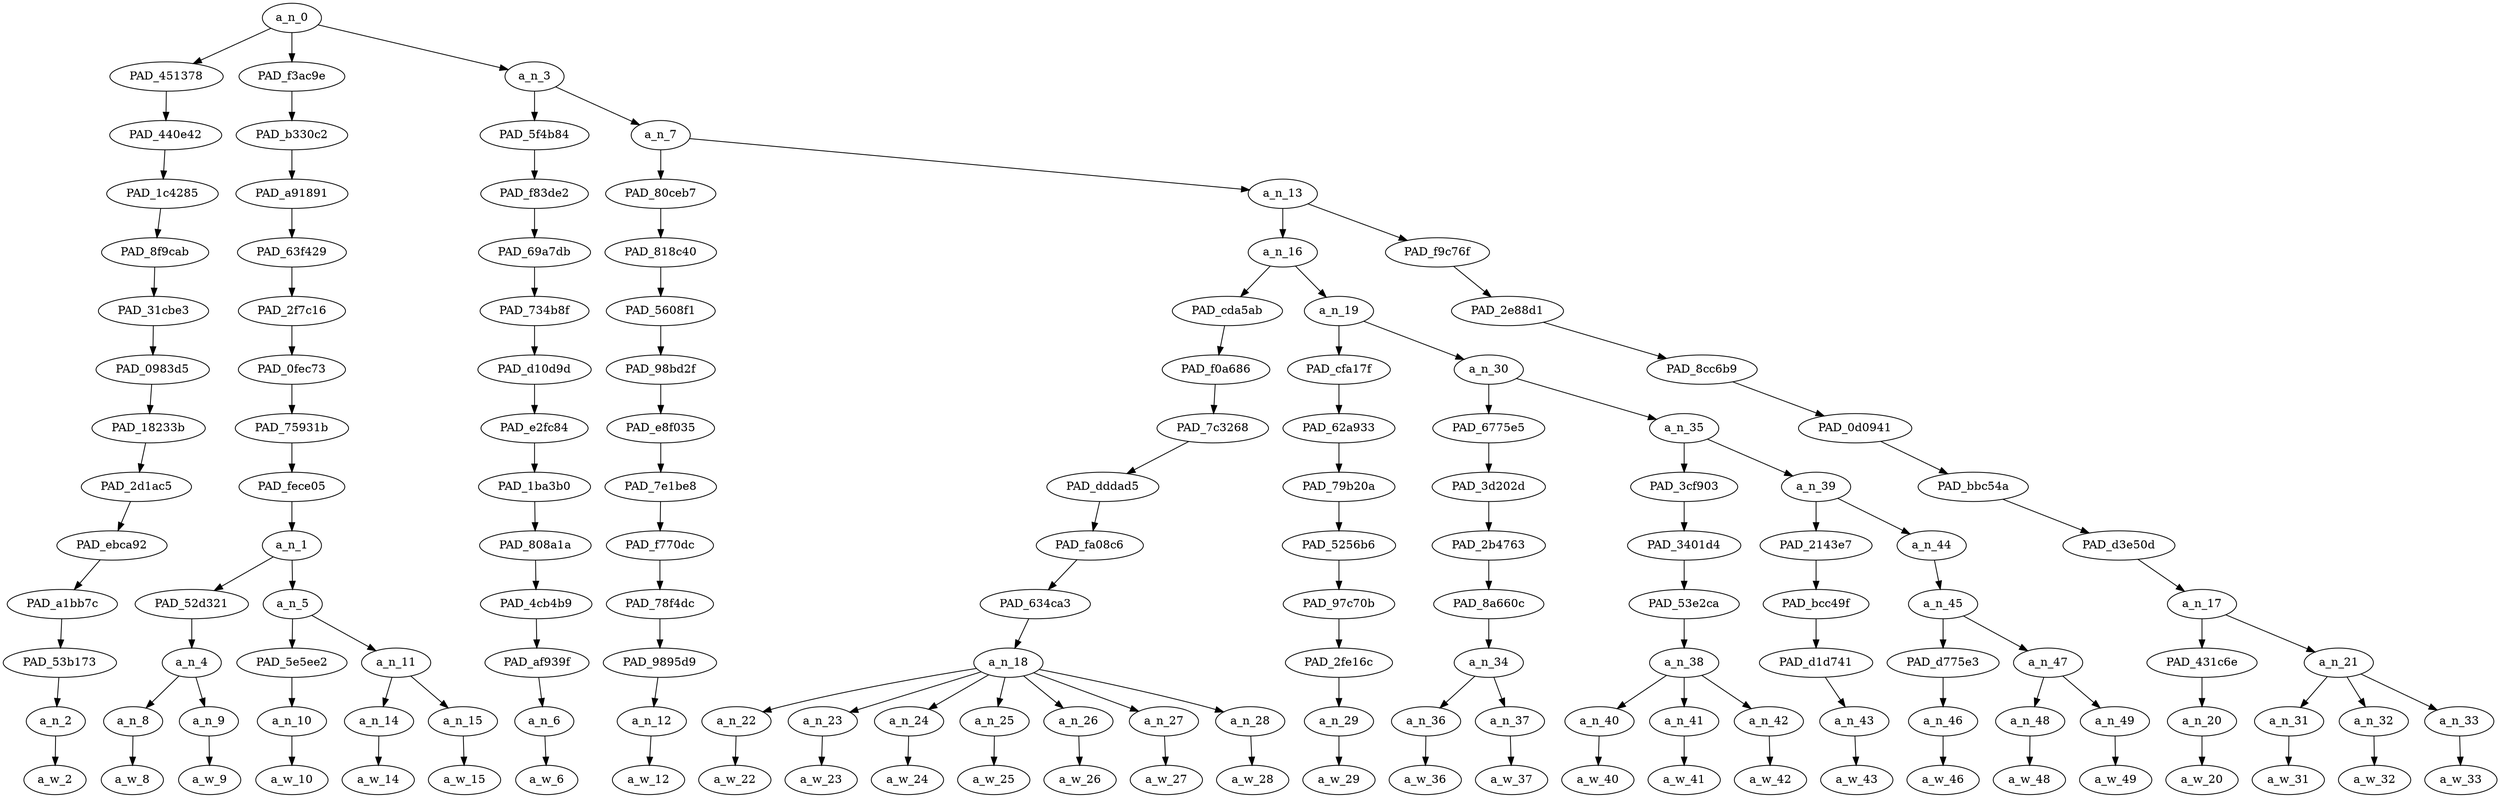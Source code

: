 strict digraph "" {
	a_n_0	[div_dir=1,
		index=0,
		level=13,
		pos="5.452799479166667,13!",
		text_span="[0, 1, 2, 3, 4, 5, 6, 7, 8, 9, 10, 11, 12, 13, 14, 15, 16, 17, 18, 19, 20, 21, 22, 23, 24, 25, 26, 27, 28]",
		value=0.99999999];
	PAD_451378	[div_dir=1,
		index=1,
		level=12,
		pos="5.0,12!",
		text_span="[5]",
		value=0.02252999];
	a_n_0 -> PAD_451378;
	PAD_f3ac9e	[div_dir=1,
		index=0,
		level=12,
		pos="1.625,12!",
		text_span="[0, 1, 2, 3, 4]",
		value=0.15309829];
	a_n_0 -> PAD_f3ac9e;
	a_n_3	[div_dir=1,
		index=2,
		level=12,
		pos="9.7333984375,12!",
		text_span="[6, 7, 8, 9, 10, 11, 12, 13, 14, 15, 16, 17, 18, 19, 20, 21, 22, 23, 24, 25, 26, 27, 28]",
		value=0.82433100];
	a_n_0 -> a_n_3;
	PAD_440e42	[div_dir=1,
		index=1,
		level=11,
		pos="5.0,11!",
		text_span="[5]",
		value=0.02252999];
	PAD_451378 -> PAD_440e42;
	PAD_1c4285	[div_dir=1,
		index=1,
		level=10,
		pos="5.0,10!",
		text_span="[5]",
		value=0.02252999];
	PAD_440e42 -> PAD_1c4285;
	PAD_8f9cab	[div_dir=1,
		index=1,
		level=9,
		pos="5.0,9!",
		text_span="[5]",
		value=0.02252999];
	PAD_1c4285 -> PAD_8f9cab;
	PAD_31cbe3	[div_dir=1,
		index=1,
		level=8,
		pos="5.0,8!",
		text_span="[5]",
		value=0.02252999];
	PAD_8f9cab -> PAD_31cbe3;
	PAD_0983d5	[div_dir=1,
		index=1,
		level=7,
		pos="5.0,7!",
		text_span="[5]",
		value=0.02252999];
	PAD_31cbe3 -> PAD_0983d5;
	PAD_18233b	[div_dir=1,
		index=1,
		level=6,
		pos="5.0,6!",
		text_span="[5]",
		value=0.02252999];
	PAD_0983d5 -> PAD_18233b;
	PAD_2d1ac5	[div_dir=1,
		index=1,
		level=5,
		pos="5.0,5!",
		text_span="[5]",
		value=0.02252999];
	PAD_18233b -> PAD_2d1ac5;
	PAD_ebca92	[div_dir=1,
		index=1,
		level=4,
		pos="5.0,4!",
		text_span="[5]",
		value=0.02252999];
	PAD_2d1ac5 -> PAD_ebca92;
	PAD_a1bb7c	[div_dir=1,
		index=2,
		level=3,
		pos="5.0,3!",
		text_span="[5]",
		value=0.02252999];
	PAD_ebca92 -> PAD_a1bb7c;
	PAD_53b173	[div_dir=1,
		index=3,
		level=2,
		pos="5.0,2!",
		text_span="[5]",
		value=0.02252999];
	PAD_a1bb7c -> PAD_53b173;
	a_n_2	[div_dir=1,
		index=5,
		level=1,
		pos="5.0,1!",
		text_span="[5]",
		value=0.02252999];
	PAD_53b173 -> a_n_2;
	a_w_2	[div_dir=0,
		index=5,
		level=0,
		pos="5,0!",
		text_span="[5]",
		value=i];
	a_n_2 -> a_w_2;
	PAD_b330c2	[div_dir=1,
		index=0,
		level=11,
		pos="1.625,11!",
		text_span="[0, 1, 2, 3, 4]",
		value=0.15309829];
	PAD_f3ac9e -> PAD_b330c2;
	PAD_a91891	[div_dir=1,
		index=0,
		level=10,
		pos="1.625,10!",
		text_span="[0, 1, 2, 3, 4]",
		value=0.15309829];
	PAD_b330c2 -> PAD_a91891;
	PAD_63f429	[div_dir=1,
		index=0,
		level=9,
		pos="1.625,9!",
		text_span="[0, 1, 2, 3, 4]",
		value=0.15309829];
	PAD_a91891 -> PAD_63f429;
	PAD_2f7c16	[div_dir=1,
		index=0,
		level=8,
		pos="1.625,8!",
		text_span="[0, 1, 2, 3, 4]",
		value=0.15309829];
	PAD_63f429 -> PAD_2f7c16;
	PAD_0fec73	[div_dir=1,
		index=0,
		level=7,
		pos="1.625,7!",
		text_span="[0, 1, 2, 3, 4]",
		value=0.15309829];
	PAD_2f7c16 -> PAD_0fec73;
	PAD_75931b	[div_dir=1,
		index=0,
		level=6,
		pos="1.625,6!",
		text_span="[0, 1, 2, 3, 4]",
		value=0.15309829];
	PAD_0fec73 -> PAD_75931b;
	PAD_fece05	[div_dir=1,
		index=0,
		level=5,
		pos="1.625,5!",
		text_span="[0, 1, 2, 3, 4]",
		value=0.15309829];
	PAD_75931b -> PAD_fece05;
	a_n_1	[div_dir=1,
		index=0,
		level=4,
		pos="1.625,4!",
		text_span="[0, 1, 2, 3, 4]",
		value=0.15309829];
	PAD_fece05 -> a_n_1;
	PAD_52d321	[div_dir=1,
		index=0,
		level=3,
		pos="0.5,3!",
		text_span="[0, 1]",
		value=0.08531311];
	a_n_1 -> PAD_52d321;
	a_n_5	[div_dir=1,
		index=1,
		level=3,
		pos="2.75,3!",
		text_span="[2, 3, 4]",
		value=0.06774523];
	a_n_1 -> a_n_5;
	a_n_4	[div_dir=1,
		index=0,
		level=2,
		pos="0.5,2!",
		text_span="[0, 1]",
		value=0.08531311];
	PAD_52d321 -> a_n_4;
	a_n_8	[div_dir=1,
		index=0,
		level=1,
		pos="0.0,1!",
		text_span="[0]",
		value=0.05040503];
	a_n_4 -> a_n_8;
	a_n_9	[div_dir=-1,
		index=1,
		level=1,
		pos="1.0,1!",
		text_span="[1]",
		value=0.03481886];
	a_n_4 -> a_n_9;
	a_w_8	[div_dir=0,
		index=0,
		level=0,
		pos="0,0!",
		text_span="[0]",
		value="<user>"];
	a_n_8 -> a_w_8;
	a_w_9	[div_dir=0,
		index=1,
		level=0,
		pos="1,0!",
		text_span="[1]",
		value="<user>1"];
	a_n_9 -> a_w_9;
	PAD_5e5ee2	[div_dir=1,
		index=1,
		level=2,
		pos="2.0,2!",
		text_span="[2]",
		value=0.02196795];
	a_n_5 -> PAD_5e5ee2;
	a_n_11	[div_dir=1,
		index=2,
		level=2,
		pos="3.5,2!",
		text_span="[3, 4]",
		value=0.04576100];
	a_n_5 -> a_n_11;
	a_n_10	[div_dir=1,
		index=2,
		level=1,
		pos="2.0,1!",
		text_span="[2]",
		value=0.02196795];
	PAD_5e5ee2 -> a_n_10;
	a_w_10	[div_dir=0,
		index=2,
		level=0,
		pos="2,0!",
		text_span="[2]",
		value=on];
	a_n_10 -> a_w_10;
	a_n_14	[div_dir=1,
		index=3,
		level=1,
		pos="3.0,1!",
		text_span="[3]",
		value=0.02002299];
	a_n_11 -> a_n_14;
	a_n_15	[div_dir=-1,
		index=4,
		level=1,
		pos="4.0,1!",
		text_span="[4]",
		value=0.02572127];
	a_n_11 -> a_n_15;
	a_w_14	[div_dir=0,
		index=3,
		level=0,
		pos="3,0!",
		text_span="[3]",
		value=the];
	a_n_14 -> a_w_14;
	a_w_15	[div_dir=0,
		index=4,
		level=0,
		pos="4,0!",
		text_span="[4]",
		value=contrary];
	a_n_15 -> a_w_15;
	PAD_5f4b84	[div_dir=-1,
		index=2,
		level=11,
		pos="6.0,11!",
		text_span="[6]",
		value=0.02623982];
	a_n_3 -> PAD_5f4b84;
	a_n_7	[div_dir=1,
		index=3,
		level=11,
		pos="13.466796875,11!",
		text_span="[7, 8, 9, 10, 11, 12, 13, 14, 15, 16, 17, 18, 19, 20, 21, 22, 23, 24, 25, 26, 27, 28]",
		value=0.79806164];
	a_n_3 -> a_n_7;
	PAD_f83de2	[div_dir=-1,
		index=2,
		level=10,
		pos="6.0,10!",
		text_span="[6]",
		value=0.02623982];
	PAD_5f4b84 -> PAD_f83de2;
	PAD_69a7db	[div_dir=-1,
		index=2,
		level=9,
		pos="6.0,9!",
		text_span="[6]",
		value=0.02623982];
	PAD_f83de2 -> PAD_69a7db;
	PAD_734b8f	[div_dir=-1,
		index=2,
		level=8,
		pos="6.0,8!",
		text_span="[6]",
		value=0.02623982];
	PAD_69a7db -> PAD_734b8f;
	PAD_d10d9d	[div_dir=-1,
		index=2,
		level=7,
		pos="6.0,7!",
		text_span="[6]",
		value=0.02623982];
	PAD_734b8f -> PAD_d10d9d;
	PAD_e2fc84	[div_dir=-1,
		index=2,
		level=6,
		pos="6.0,6!",
		text_span="[6]",
		value=0.02623982];
	PAD_d10d9d -> PAD_e2fc84;
	PAD_1ba3b0	[div_dir=-1,
		index=2,
		level=5,
		pos="6.0,5!",
		text_span="[6]",
		value=0.02623982];
	PAD_e2fc84 -> PAD_1ba3b0;
	PAD_808a1a	[div_dir=-1,
		index=2,
		level=4,
		pos="6.0,4!",
		text_span="[6]",
		value=0.02623982];
	PAD_1ba3b0 -> PAD_808a1a;
	PAD_4cb4b9	[div_dir=-1,
		index=3,
		level=3,
		pos="6.0,3!",
		text_span="[6]",
		value=0.02623982];
	PAD_808a1a -> PAD_4cb4b9;
	PAD_af939f	[div_dir=-1,
		index=4,
		level=2,
		pos="6.0,2!",
		text_span="[6]",
		value=0.02623982];
	PAD_4cb4b9 -> PAD_af939f;
	a_n_6	[div_dir=-1,
		index=6,
		level=1,
		pos="6.0,1!",
		text_span="[6]",
		value=0.02623982];
	PAD_af939f -> a_n_6;
	a_w_6	[div_dir=0,
		index=6,
		level=0,
		pos="6,0!",
		text_span="[6]",
		value=have];
	a_n_6 -> a_w_6;
	PAD_80ceb7	[div_dir=1,
		index=3,
		level=10,
		pos="7.0,10!",
		text_span="[7]",
		value=0.01788558];
	a_n_7 -> PAD_80ceb7;
	a_n_13	[div_dir=1,
		index=4,
		level=10,
		pos="19.93359375,10!",
		text_span="[8, 9, 10, 11, 12, 13, 14, 15, 16, 17, 18, 19, 20, 21, 22, 23, 24, 25, 26, 27, 28]",
		value=0.78014396];
	a_n_7 -> a_n_13;
	PAD_818c40	[div_dir=1,
		index=3,
		level=9,
		pos="7.0,9!",
		text_span="[7]",
		value=0.01788558];
	PAD_80ceb7 -> PAD_818c40;
	PAD_5608f1	[div_dir=1,
		index=3,
		level=8,
		pos="7.0,8!",
		text_span="[7]",
		value=0.01788558];
	PAD_818c40 -> PAD_5608f1;
	PAD_98bd2f	[div_dir=1,
		index=3,
		level=7,
		pos="7.0,7!",
		text_span="[7]",
		value=0.01788558];
	PAD_5608f1 -> PAD_98bd2f;
	PAD_e8f035	[div_dir=1,
		index=3,
		level=6,
		pos="7.0,6!",
		text_span="[7]",
		value=0.01788558];
	PAD_98bd2f -> PAD_e8f035;
	PAD_7e1be8	[div_dir=1,
		index=3,
		level=5,
		pos="7.0,5!",
		text_span="[7]",
		value=0.01788558];
	PAD_e8f035 -> PAD_7e1be8;
	PAD_f770dc	[div_dir=1,
		index=3,
		level=4,
		pos="7.0,4!",
		text_span="[7]",
		value=0.01788558];
	PAD_7e1be8 -> PAD_f770dc;
	PAD_78f4dc	[div_dir=1,
		index=4,
		level=3,
		pos="7.0,3!",
		text_span="[7]",
		value=0.01788558];
	PAD_f770dc -> PAD_78f4dc;
	PAD_9895d9	[div_dir=1,
		index=5,
		level=2,
		pos="7.0,2!",
		text_span="[7]",
		value=0.01788558];
	PAD_78f4dc -> PAD_9895d9;
	a_n_12	[div_dir=1,
		index=7,
		level=1,
		pos="7.0,1!",
		text_span="[7]",
		value=0.01788558];
	PAD_9895d9 -> a_n_12;
	a_w_12	[div_dir=0,
		index=7,
		level=0,
		pos="7,0!",
		text_span="[7]",
		value=seen];
	a_n_12 -> a_w_12;
	a_n_16	[div_dir=1,
		index=4,
		level=9,
		pos="13.8671875,9!",
		text_span="[8, 9, 10, 11, 12, 13, 14, 15, 16, 17, 18, 19, 20, 21, 22, 23, 24]",
		value=0.65419444];
	a_n_13 -> a_n_16;
	PAD_f9c76f	[div_dir=-1,
		index=5,
		level=9,
		pos="26.0,9!",
		text_span="[25, 26, 27, 28]",
		value=0.12592573];
	a_n_13 -> PAD_f9c76f;
	PAD_cda5ab	[div_dir=-1,
		index=4,
		level=8,
		pos="11.0,8!",
		text_span="[8, 9, 10, 11, 12, 13, 14]",
		value=0.27414154];
	a_n_16 -> PAD_cda5ab;
	a_n_19	[div_dir=1,
		index=5,
		level=8,
		pos="16.734375,8!",
		text_span="[15, 16, 17, 18, 19, 20, 21, 22, 23, 24]",
		value=0.38000536];
	a_n_16 -> a_n_19;
	PAD_f0a686	[div_dir=-1,
		index=4,
		level=7,
		pos="11.0,7!",
		text_span="[8, 9, 10, 11, 12, 13, 14]",
		value=0.27414154];
	PAD_cda5ab -> PAD_f0a686;
	PAD_7c3268	[div_dir=-1,
		index=4,
		level=6,
		pos="11.0,6!",
		text_span="[8, 9, 10, 11, 12, 13, 14]",
		value=0.27414154];
	PAD_f0a686 -> PAD_7c3268;
	PAD_dddad5	[div_dir=-1,
		index=4,
		level=5,
		pos="11.0,5!",
		text_span="[8, 9, 10, 11, 12, 13, 14]",
		value=0.27414154];
	PAD_7c3268 -> PAD_dddad5;
	PAD_fa08c6	[div_dir=-1,
		index=4,
		level=4,
		pos="11.0,4!",
		text_span="[8, 9, 10, 11, 12, 13, 14]",
		value=0.27414154];
	PAD_dddad5 -> PAD_fa08c6;
	PAD_634ca3	[div_dir=-1,
		index=5,
		level=3,
		pos="11.0,3!",
		text_span="[8, 9, 10, 11, 12, 13, 14]",
		value=0.27414154];
	PAD_fa08c6 -> PAD_634ca3;
	a_n_18	[div_dir=-1,
		index=6,
		level=2,
		pos="11.0,2!",
		text_span="[8, 9, 10, 11, 12, 13, 14]",
		value=0.27414154];
	PAD_634ca3 -> a_n_18;
	a_n_22	[div_dir=-1,
		index=8,
		level=1,
		pos="8.0,1!",
		text_span="[8]",
		value=0.01910681];
	a_n_18 -> a_n_22;
	a_n_23	[div_dir=-1,
		index=9,
		level=1,
		pos="9.0,1!",
		text_span="[9]",
		value=0.02271374];
	a_n_18 -> a_n_23;
	a_n_24	[div_dir=1,
		index=10,
		level=1,
		pos="10.0,1!",
		text_span="[10]",
		value=0.07188999];
	a_n_18 -> a_n_24;
	a_n_25	[div_dir=-1,
		index=11,
		level=1,
		pos="11.0,1!",
		text_span="[11]",
		value=0.05908069];
	a_n_18 -> a_n_25;
	a_n_26	[div_dir=-1,
		index=12,
		level=1,
		pos="12.0,1!",
		text_span="[12]",
		value=0.05070700];
	a_n_18 -> a_n_26;
	a_n_27	[div_dir=1,
		index=13,
		level=1,
		pos="13.0,1!",
		text_span="[13]",
		value=0.02299792];
	a_n_18 -> a_n_27;
	a_n_28	[div_dir=1,
		index=14,
		level=1,
		pos="14.0,1!",
		text_span="[14]",
		value=0.02755246];
	a_n_18 -> a_n_28;
	a_w_22	[div_dir=0,
		index=8,
		level=0,
		pos="8,0!",
		text_span="[8]",
		value=many];
	a_n_22 -> a_w_22;
	a_w_23	[div_dir=0,
		index=9,
		level=0,
		pos="9,0!",
		text_span="[9]",
		value=a];
	a_n_23 -> a_w_23;
	a_w_24	[div_dir=0,
		index=10,
		level=0,
		pos="10,0!",
		text_span="[10]",
		value=uu];
	a_n_24 -> a_w_24;
	a_w_25	[div_dir=0,
		index=11,
		level=0,
		pos="11,0!",
		text_span="[11]",
		value=congregation];
	a_n_25 -> a_w_25;
	a_w_26	[div_dir=0,
		index=12,
		level=0,
		pos="12,0!",
		text_span="[12]",
		value=piss];
	a_n_26 -> a_w_26;
	a_w_27	[div_dir=0,
		index=13,
		level=0,
		pos="13,0!",
		text_span="[13]",
		value=and];
	a_n_27 -> a_w_27;
	a_w_28	[div_dir=0,
		index=14,
		level=0,
		pos="14,0!",
		text_span="[14]",
		value=moan];
	a_n_28 -> a_w_28;
	PAD_cfa17f	[div_dir=1,
		index=5,
		level=7,
		pos="15.0,7!",
		text_span="[15]",
		value=0.02023887];
	a_n_19 -> PAD_cfa17f;
	a_n_30	[div_dir=1,
		index=6,
		level=7,
		pos="18.46875,7!",
		text_span="[16, 17, 18, 19, 20, 21, 22, 23, 24]",
		value=0.35963592];
	a_n_19 -> a_n_30;
	PAD_62a933	[div_dir=1,
		index=5,
		level=6,
		pos="15.0,6!",
		text_span="[15]",
		value=0.02023887];
	PAD_cfa17f -> PAD_62a933;
	PAD_79b20a	[div_dir=1,
		index=5,
		level=5,
		pos="15.0,5!",
		text_span="[15]",
		value=0.02023887];
	PAD_62a933 -> PAD_79b20a;
	PAD_5256b6	[div_dir=1,
		index=5,
		level=4,
		pos="15.0,4!",
		text_span="[15]",
		value=0.02023887];
	PAD_79b20a -> PAD_5256b6;
	PAD_97c70b	[div_dir=1,
		index=6,
		level=3,
		pos="15.0,3!",
		text_span="[15]",
		value=0.02023887];
	PAD_5256b6 -> PAD_97c70b;
	PAD_2fe16c	[div_dir=1,
		index=7,
		level=2,
		pos="15.0,2!",
		text_span="[15]",
		value=0.02023887];
	PAD_97c70b -> PAD_2fe16c;
	a_n_29	[div_dir=1,
		index=15,
		level=1,
		pos="15.0,1!",
		text_span="[15]",
		value=0.02023887];
	PAD_2fe16c -> a_n_29;
	a_w_29	[div_dir=0,
		index=15,
		level=0,
		pos="15,0!",
		text_span="[15]",
		value=about];
	a_n_29 -> a_w_29;
	PAD_6775e5	[div_dir=1,
		index=6,
		level=6,
		pos="16.5,6!",
		text_span="[16, 17]",
		value=0.12479178];
	a_n_30 -> PAD_6775e5;
	a_n_35	[div_dir=1,
		index=7,
		level=6,
		pos="20.4375,6!",
		text_span="[18, 19, 20, 21, 22, 23, 24]",
		value=0.23471634];
	a_n_30 -> a_n_35;
	PAD_3d202d	[div_dir=1,
		index=6,
		level=5,
		pos="16.5,5!",
		text_span="[16, 17]",
		value=0.12479178];
	PAD_6775e5 -> PAD_3d202d;
	PAD_2b4763	[div_dir=1,
		index=6,
		level=4,
		pos="16.5,4!",
		text_span="[16, 17]",
		value=0.12479178];
	PAD_3d202d -> PAD_2b4763;
	PAD_8a660c	[div_dir=1,
		index=7,
		level=3,
		pos="16.5,3!",
		text_span="[16, 17]",
		value=0.12479178];
	PAD_2b4763 -> PAD_8a660c;
	a_n_34	[div_dir=1,
		index=8,
		level=2,
		pos="16.5,2!",
		text_span="[16, 17]",
		value=0.12479178];
	PAD_8a660c -> a_n_34;
	a_n_36	[div_dir=-1,
		index=16,
		level=1,
		pos="16.0,1!",
		text_span="[16]",
		value=0.03731269];
	a_n_34 -> a_n_36;
	a_n_37	[div_dir=1,
		index=17,
		level=1,
		pos="17.0,1!",
		text_span="[17]",
		value=0.08740424];
	a_n_34 -> a_n_37;
	a_w_36	[div_dir=0,
		index=16,
		level=0,
		pos="16,0!",
		text_span="[16]",
		value=racism];
	a_n_36 -> a_w_36;
	a_w_37	[div_dir=0,
		index=17,
		level=0,
		pos="17,0!",
		text_span="[17]",
		value=bigotry];
	a_n_37 -> a_w_37;
	PAD_3cf903	[div_dir=1,
		index=7,
		level=5,
		pos="19.0,5!",
		text_span="[18, 19, 20]",
		value=0.11230364];
	a_n_35 -> PAD_3cf903;
	a_n_39	[div_dir=1,
		index=8,
		level=5,
		pos="21.875,5!",
		text_span="[21, 22, 23, 24]",
		value=0.12230911];
	a_n_35 -> a_n_39;
	PAD_3401d4	[div_dir=1,
		index=7,
		level=4,
		pos="19.0,4!",
		text_span="[18, 19, 20]",
		value=0.11230364];
	PAD_3cf903 -> PAD_3401d4;
	PAD_53e2ca	[div_dir=1,
		index=8,
		level=3,
		pos="19.0,3!",
		text_span="[18, 19, 20]",
		value=0.11230364];
	PAD_3401d4 -> PAD_53e2ca;
	a_n_38	[div_dir=1,
		index=9,
		level=2,
		pos="19.0,2!",
		text_span="[18, 19, 20]",
		value=0.11230364];
	PAD_53e2ca -> a_n_38;
	a_n_40	[div_dir=1,
		index=18,
		level=1,
		pos="18.0,1!",
		text_span="[18]",
		value=0.02766689];
	a_n_38 -> a_n_40;
	a_n_41	[div_dir=1,
		index=19,
		level=1,
		pos="19.0,1!",
		text_span="[19]",
		value=0.04739587];
	a_n_38 -> a_n_41;
	a_n_42	[div_dir=-1,
		index=20,
		level=1,
		pos="20.0,1!",
		text_span="[20]",
		value=0.03714966];
	a_n_38 -> a_n_42;
	a_w_40	[div_dir=0,
		index=18,
		level=0,
		pos="18,0!",
		text_span="[18]",
		value=all];
	a_n_40 -> a_w_40;
	a_w_41	[div_dir=0,
		index=19,
		level=0,
		pos="19,0!",
		text_span="[19]",
		value=white];
	a_n_41 -> a_w_41;
	a_w_42	[div_dir=0,
		index=20,
		level=0,
		pos="20,0!",
		text_span="[20]",
		value=congregations];
	a_n_42 -> a_w_42;
	PAD_2143e7	[div_dir=-1,
		index=8,
		level=4,
		pos="21.0,4!",
		text_span="[21]",
		value=0.01964164];
	a_n_39 -> PAD_2143e7;
	a_n_44	[div_dir=1,
		index=9,
		level=4,
		pos="22.75,4!",
		text_span="[22, 23, 24]",
		value=0.10260601];
	a_n_39 -> a_n_44;
	PAD_bcc49f	[div_dir=-1,
		index=9,
		level=3,
		pos="21.0,3!",
		text_span="[21]",
		value=0.01964164];
	PAD_2143e7 -> PAD_bcc49f;
	PAD_d1d741	[div_dir=-1,
		index=10,
		level=2,
		pos="21.0,2!",
		text_span="[21]",
		value=0.01964164];
	PAD_bcc49f -> PAD_d1d741;
	a_n_43	[div_dir=-1,
		index=21,
		level=1,
		pos="21.0,1!",
		text_span="[21]",
		value=0.01964164];
	PAD_d1d741 -> a_n_43;
	a_w_43	[div_dir=0,
		index=21,
		level=0,
		pos="21,0!",
		text_span="[21]",
		value=that];
	a_n_43 -> a_w_43;
	a_n_45	[div_dir=1,
		index=10,
		level=3,
		pos="22.75,3!",
		text_span="[22, 23, 24]",
		value=0.10253239];
	a_n_44 -> a_n_45;
	PAD_d775e3	[div_dir=1,
		index=11,
		level=2,
		pos="22.0,2!",
		text_span="[22]",
		value=0.01789086];
	a_n_45 -> PAD_d775e3;
	a_n_47	[div_dir=1,
		index=12,
		level=2,
		pos="23.5,2!",
		text_span="[23, 24]",
		value=0.08456792];
	a_n_45 -> a_n_47;
	a_n_46	[div_dir=1,
		index=22,
		level=1,
		pos="22.0,1!",
		text_span="[22]",
		value=0.01789086];
	PAD_d775e3 -> a_n_46;
	a_w_46	[div_dir=0,
		index=22,
		level=0,
		pos="22,0!",
		text_span="[22]",
		value=is];
	a_n_46 -> a_w_46;
	a_n_48	[div_dir=1,
		index=23,
		level=1,
		pos="23.0,1!",
		text_span="[23]",
		value=0.02285143];
	a_n_47 -> a_n_48;
	a_n_49	[div_dir=-1,
		index=24,
		level=1,
		pos="24.0,1!",
		text_span="[24]",
		value=0.06168244];
	a_n_47 -> a_n_49;
	a_w_48	[div_dir=0,
		index=23,
		level=0,
		pos="23,0!",
		text_span="[23]",
		value=self];
	a_n_48 -> a_w_48;
	a_w_49	[div_dir=0,
		index=24,
		level=0,
		pos="24,0!",
		text_span="[24]",
		value=righteousness];
	a_n_49 -> a_w_49;
	PAD_2e88d1	[div_dir=-1,
		index=6,
		level=8,
		pos="26.0,8!",
		text_span="[25, 26, 27, 28]",
		value=0.12592573];
	PAD_f9c76f -> PAD_2e88d1;
	PAD_8cc6b9	[div_dir=-1,
		index=7,
		level=7,
		pos="26.0,7!",
		text_span="[25, 26, 27, 28]",
		value=0.12592573];
	PAD_2e88d1 -> PAD_8cc6b9;
	PAD_0d0941	[div_dir=-1,
		index=8,
		level=6,
		pos="26.0,6!",
		text_span="[25, 26, 27, 28]",
		value=0.12592573];
	PAD_8cc6b9 -> PAD_0d0941;
	PAD_bbc54a	[div_dir=-1,
		index=9,
		level=5,
		pos="26.0,5!",
		text_span="[25, 26, 27, 28]",
		value=0.12592573];
	PAD_0d0941 -> PAD_bbc54a;
	PAD_d3e50d	[div_dir=-1,
		index=10,
		level=4,
		pos="26.0,4!",
		text_span="[25, 26, 27, 28]",
		value=0.12592573];
	PAD_bbc54a -> PAD_d3e50d;
	a_n_17	[div_dir=-1,
		index=11,
		level=3,
		pos="26.0,3!",
		text_span="[25, 26, 27, 28]",
		value=0.12592573];
	PAD_d3e50d -> a_n_17;
	PAD_431c6e	[div_dir=1,
		index=13,
		level=2,
		pos="25.0,2!",
		text_span="[25]",
		value=0.01578132];
	a_n_17 -> PAD_431c6e;
	a_n_21	[div_dir=-1,
		index=14,
		level=2,
		pos="27.0,2!",
		text_span="[26, 27, 28]",
		value=0.11010736];
	a_n_17 -> a_n_21;
	a_n_20	[div_dir=1,
		index=25,
		level=1,
		pos="25.0,1!",
		text_span="[25]",
		value=0.01578132];
	PAD_431c6e -> a_n_20;
	a_w_20	[div_dir=0,
		index=25,
		level=0,
		pos="25,0!",
		text_span="[25]",
		value=is1];
	a_n_20 -> a_w_20;
	a_n_31	[div_dir=1,
		index=26,
		level=1,
		pos="26.0,1!",
		text_span="[26]",
		value=0.01535977];
	a_n_21 -> a_n_31;
	a_n_32	[div_dir=1,
		index=27,
		level=1,
		pos="27.0,1!",
		text_span="[27]",
		value=0.06185544];
	a_n_21 -> a_n_32;
	a_n_33	[div_dir=-1,
		index=28,
		level=1,
		pos="28.0,1!",
		text_span="[28]",
		value=0.03284416];
	a_n_21 -> a_n_33;
	a_w_31	[div_dir=0,
		index=26,
		level=0,
		pos="26,0!",
		text_span="[26]",
		value=an];
	a_n_31 -> a_w_31;
	a_w_32	[div_dir=0,
		index=27,
		level=0,
		pos="27,0!",
		text_span="[27]",
		value=observable];
	a_n_32 -> a_w_32;
	a_w_33	[div_dir=0,
		index=28,
		level=0,
		pos="28,0!",
		text_span="[28]",
		value=state];
	a_n_33 -> a_w_33;
}

